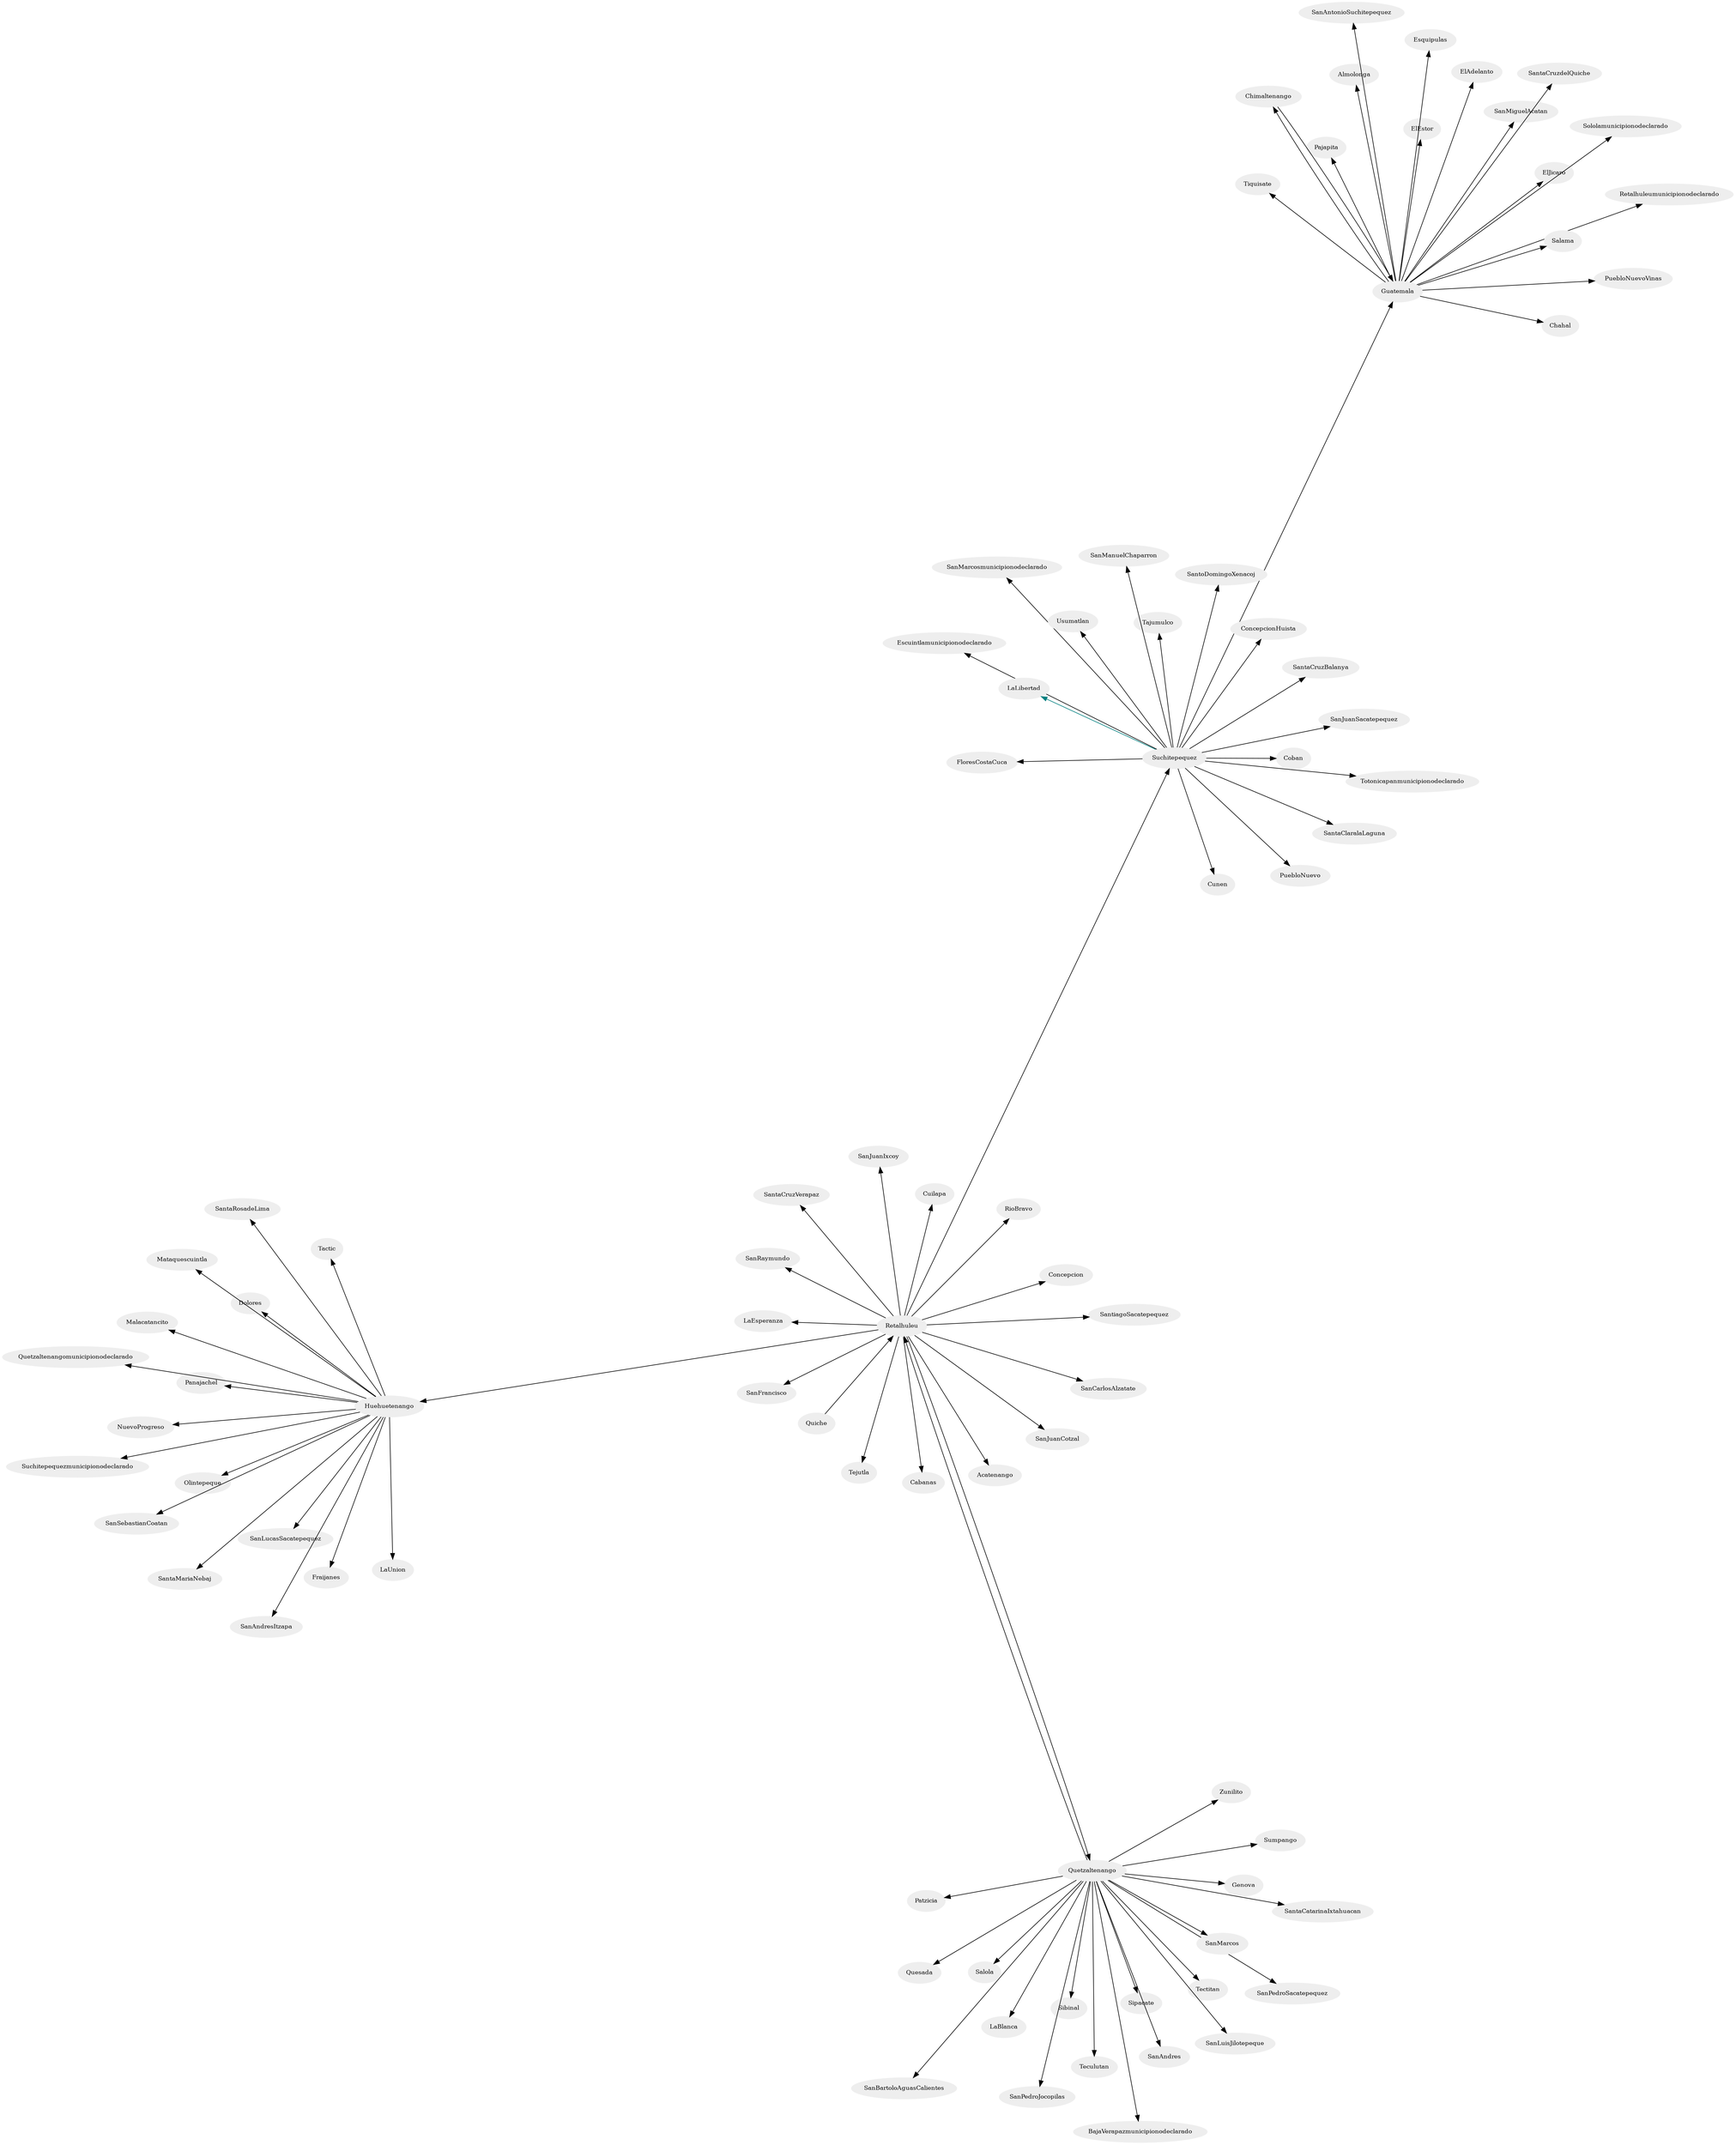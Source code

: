 digraph G
{
node [style = filled]
node [fillcolor = "#EEEEEE"]
node [color = "#EEEEEE"]
node [fontsize = 10]
layout=fdp
K=2
Retalhuleu->Suchitepequez
Retalhuleu->SanRaymundo
Retalhuleu->SantiagoSacatepequez
Retalhuleu->Acatenango
Retalhuleu->Cuilapa
Retalhuleu->Concepcion
Retalhuleu->Quetzaltenango
Retalhuleu->LaEsperanza
Retalhuleu->RioBravo
Retalhuleu->Tejutla
Retalhuleu->Huehuetenango
Retalhuleu->SanJuanIxcoy
Retalhuleu->SanJuanCotzal
Retalhuleu->SantaCruzVerapaz
Retalhuleu->SanFrancisco
Retalhuleu->Cabanas
Retalhuleu->SanCarlosAlzatate
Suchitepequez->Guatemala
Suchitepequez->SanJuanSacatepequez
Suchitepequez->SantoDomingoXenacoj
Suchitepequez->SantaCruzBalanya
Suchitepequez->Escuintlamunicipionodeclarado
Suchitepequez->SantaClaralaLaguna
Suchitepequez->Totonicapanmunicipionodeclarado
Suchitepequez->FloresCostaCuca
Suchitepequez->PuebloNuevo
Suchitepequez->Tajumulco
Suchitepequez->SanMarcosmunicipionodeclarado
Suchitepequez->ConcepcionHuista
Suchitepequez->Cunen
Suchitepequez->Coban
Suchitepequez->LaLibertad[color="teal"]
Suchitepequez->Usumatlan
Suchitepequez->SanManuelChaparron
Guatemala->ElJicaro
Guatemala->Chimaltenango
Guatemala->Tiquisate
Guatemala->PuebloNuevoVinas
Guatemala->Sololamunicipionodeclarado
Guatemala->Almolonga
Guatemala->SanAntonioSuchitepequez
Guatemala->Retalhuleumunicipionodeclarado
Guatemala->Pajapita
Guatemala->SanMiguelAcatan
Guatemala->SantaCruzdelQuiche
Guatemala->Salama
Guatemala->Chahal
Guatemala->ElEstor
Guatemala->Esquipulas
Guatemala->ElAdelanto
Quetzaltenango->SanPedroSacatepequez
Quetzaltenango->Sumpango
Quetzaltenango->Patzicia
Quetzaltenango->Sipacate
Quetzaltenango->SantaCatarinaIxtahuacan
Quetzaltenango->SanMarcos
Quetzaltenango->SanBartoloAguasCalientes
Quetzaltenango->Genova
Quetzaltenango->Zunilito
Quetzaltenango->Sibinal
Quetzaltenango->LaBlanca
Quetzaltenango->Tectitan
Quetzaltenango->SanPedroJocopilas
Quetzaltenango->BajaVerapazmunicipionodeclarado
Quetzaltenango->SanAndres
Quetzaltenango->Teculutan
Quetzaltenango->SanLuisJilotepeque
Quetzaltenango->Quesada
Quetzaltenango->Salola
Quetzaltenango->Retalhuleu
Huehuetenango->Fraijanes
Huehuetenango->SanLucasSacatepequez
Huehuetenango->SanAndresItzapa
Huehuetenango->SantaRosadeLima
Huehuetenango->Panajachel
Huehuetenango->Olintepeque
Huehuetenango->Quetzaltenangomunicipionodeclarado
Huehuetenango->Suchitepequezmunicipionodeclarado
Huehuetenango->NuevoProgreso
Huehuetenango->Malacatancito
Huehuetenango->SanSebastianCoatan
Huehuetenango->SantaMariaNebaj
Huehuetenango->Tactic
Huehuetenango->Dolores
Huehuetenango->LaUnion
Huehuetenango->Mataquescuintla
Chimaltenango->Guatemala
Quiche->Retalhuleu
}